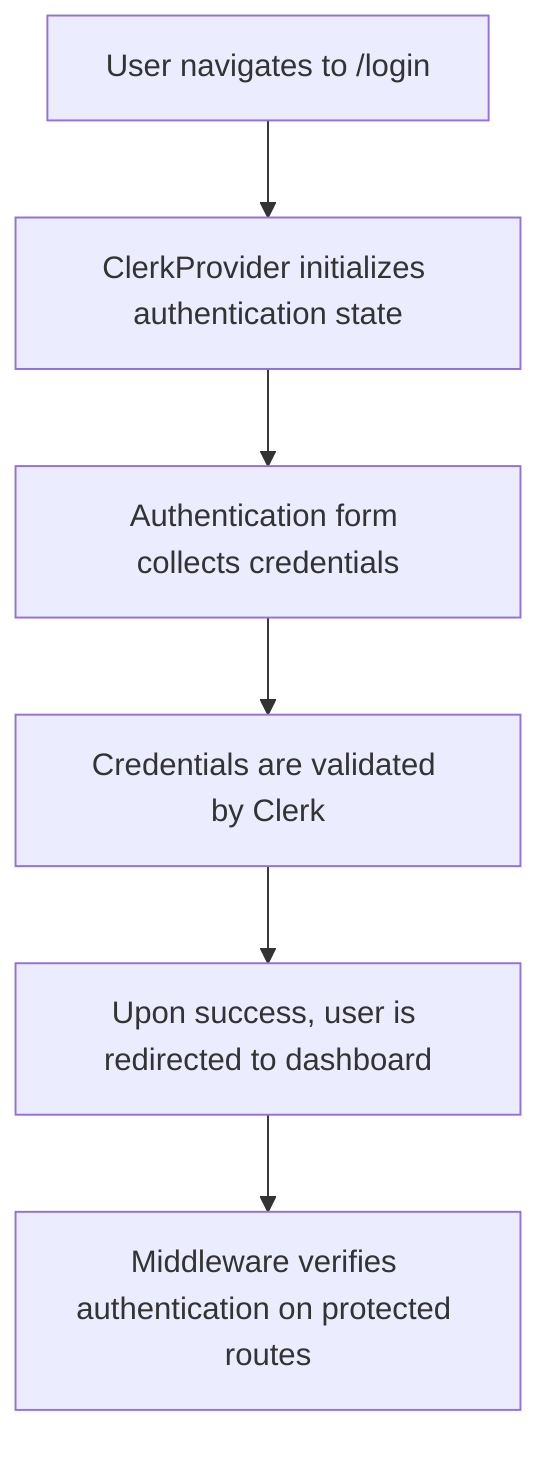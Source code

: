 flowchart TD
    %% Sign-In Flow
    %% Process for authenticating existing users

    step1["User navigates to /login"]
    step1 --> step2
    step2["ClerkProvider initializes authentication state"]
    step2 --> step3
    step3["Authentication form collects credentials"]
    step3 --> step4
    step4["Credentials are validated by Clerk"]
    step4 --> step5
    step5["Upon success, user is redirected to dashboard"]
    step5 --> step6
    step6["Middleware verifies authentication on protected routes"]